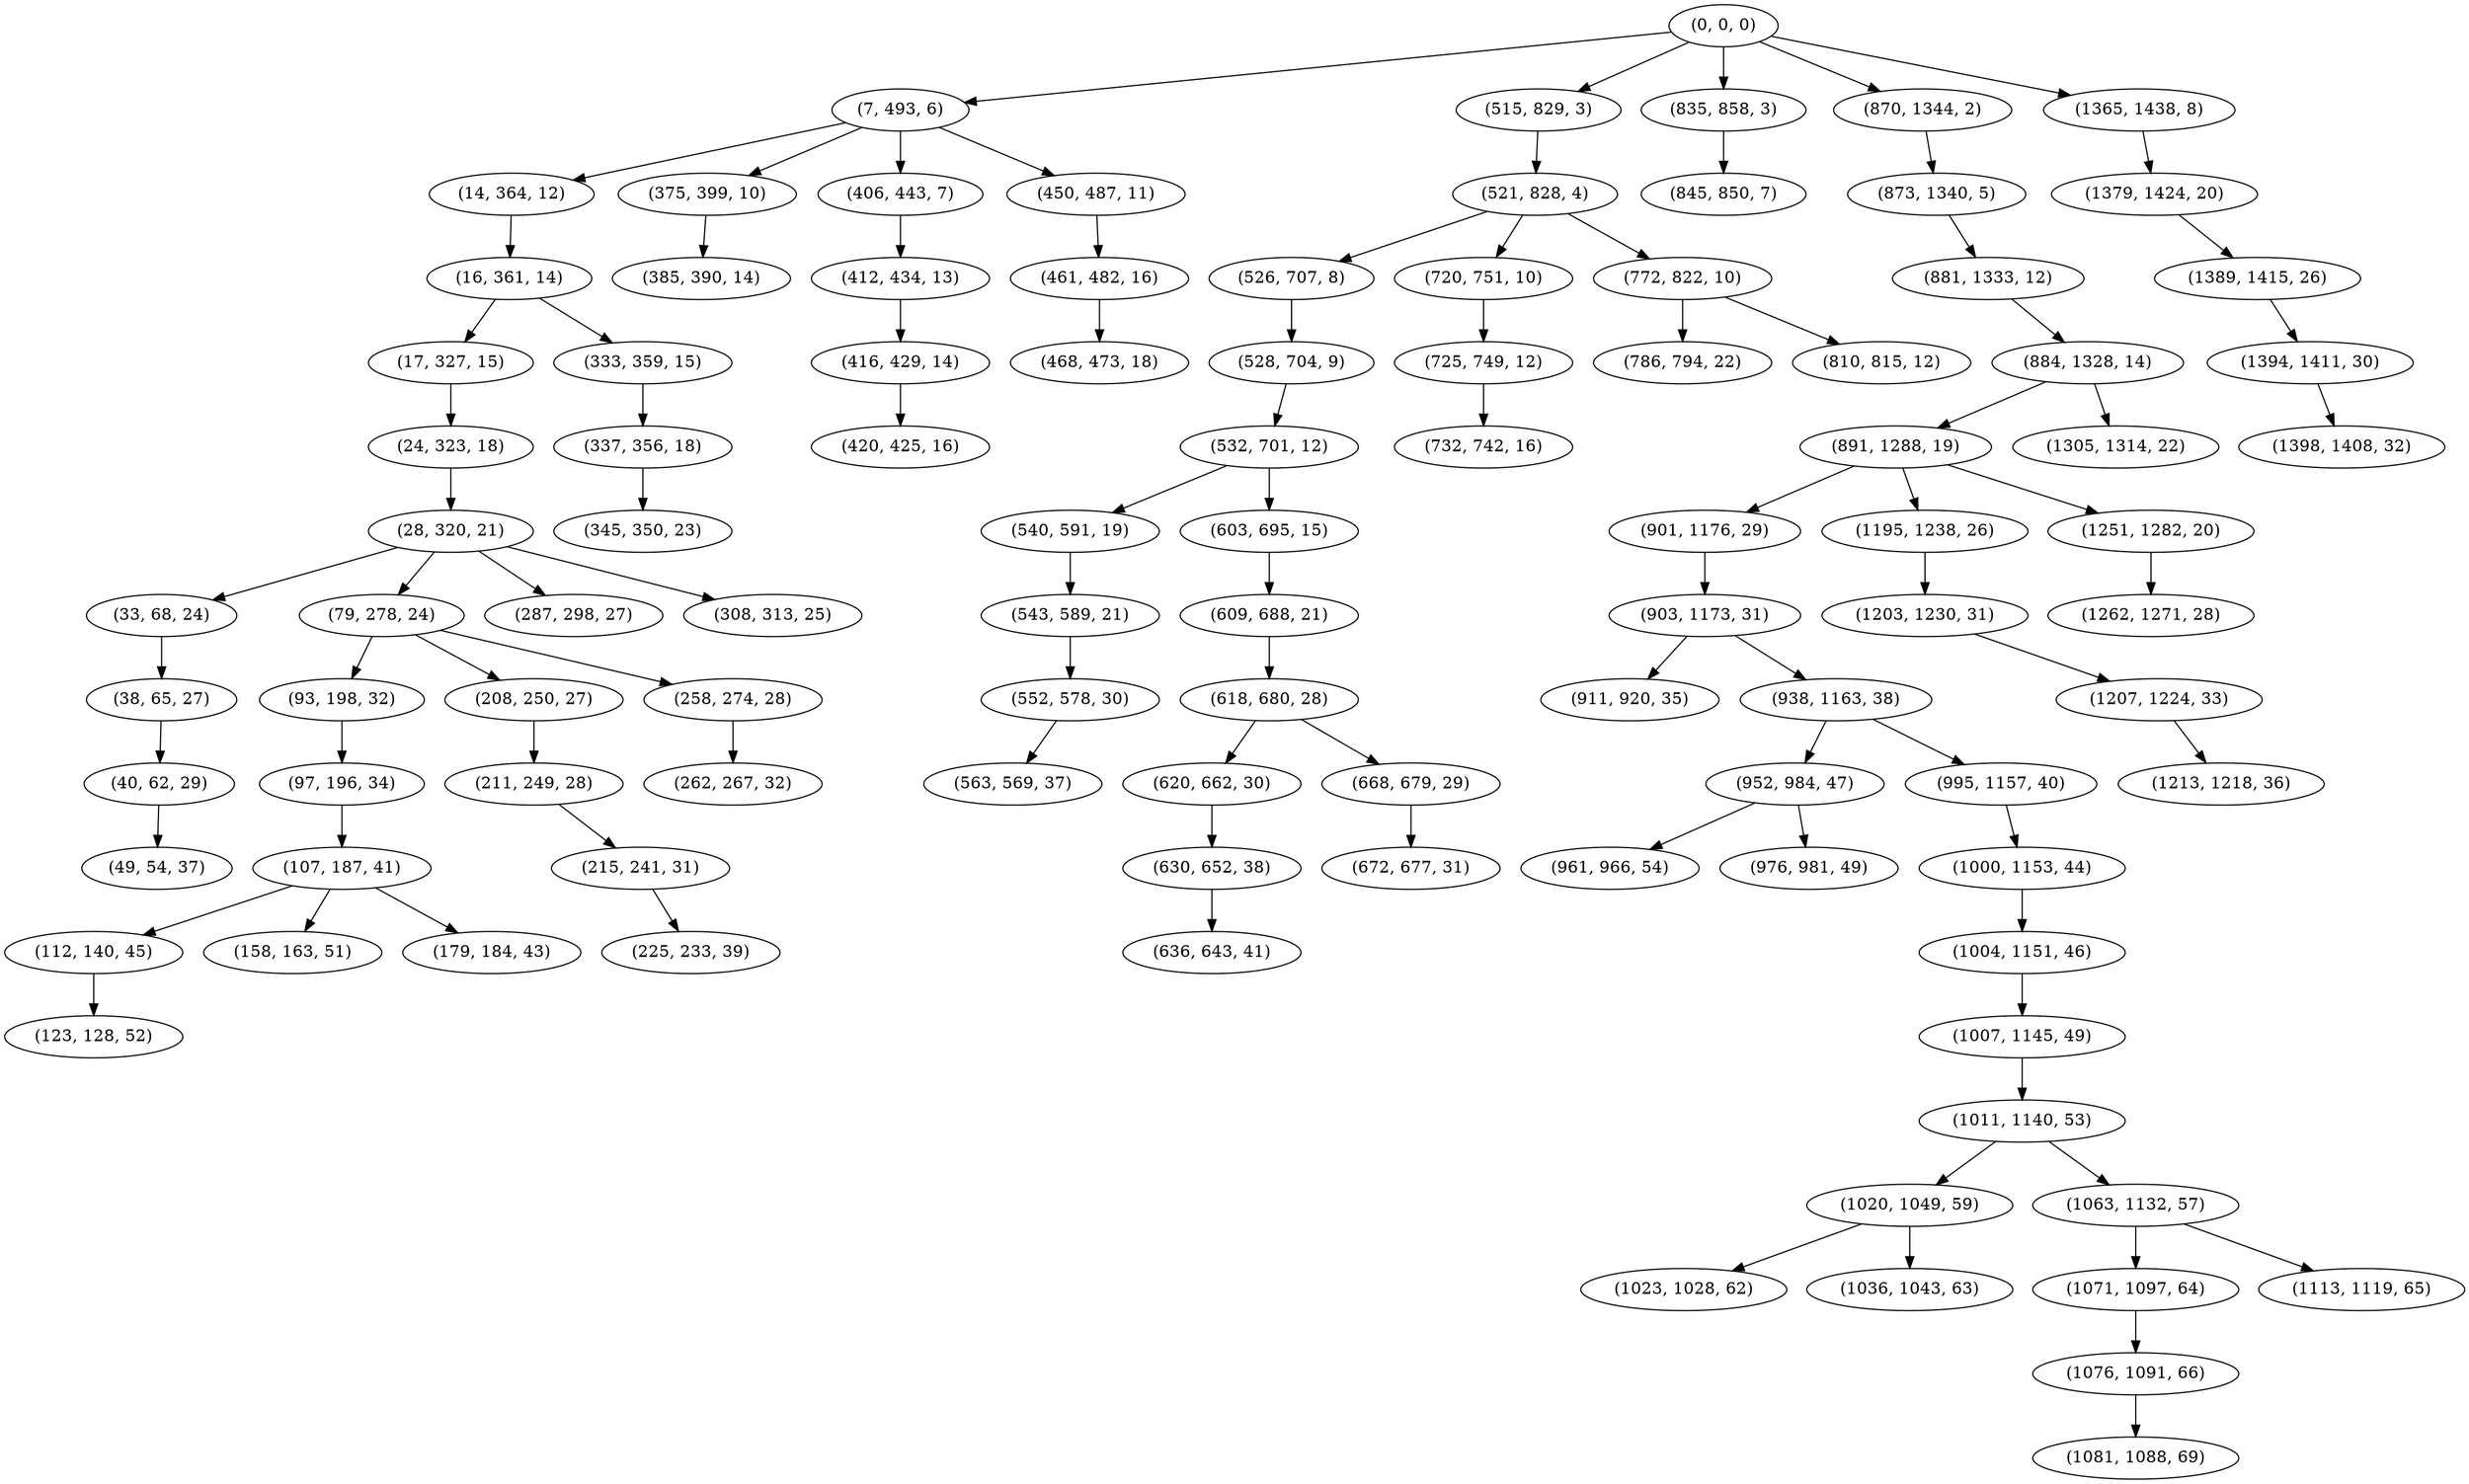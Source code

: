 digraph tree {
    "(0, 0, 0)";
    "(7, 493, 6)";
    "(14, 364, 12)";
    "(16, 361, 14)";
    "(17, 327, 15)";
    "(24, 323, 18)";
    "(28, 320, 21)";
    "(33, 68, 24)";
    "(38, 65, 27)";
    "(40, 62, 29)";
    "(49, 54, 37)";
    "(79, 278, 24)";
    "(93, 198, 32)";
    "(97, 196, 34)";
    "(107, 187, 41)";
    "(112, 140, 45)";
    "(123, 128, 52)";
    "(158, 163, 51)";
    "(179, 184, 43)";
    "(208, 250, 27)";
    "(211, 249, 28)";
    "(215, 241, 31)";
    "(225, 233, 39)";
    "(258, 274, 28)";
    "(262, 267, 32)";
    "(287, 298, 27)";
    "(308, 313, 25)";
    "(333, 359, 15)";
    "(337, 356, 18)";
    "(345, 350, 23)";
    "(375, 399, 10)";
    "(385, 390, 14)";
    "(406, 443, 7)";
    "(412, 434, 13)";
    "(416, 429, 14)";
    "(420, 425, 16)";
    "(450, 487, 11)";
    "(461, 482, 16)";
    "(468, 473, 18)";
    "(515, 829, 3)";
    "(521, 828, 4)";
    "(526, 707, 8)";
    "(528, 704, 9)";
    "(532, 701, 12)";
    "(540, 591, 19)";
    "(543, 589, 21)";
    "(552, 578, 30)";
    "(563, 569, 37)";
    "(603, 695, 15)";
    "(609, 688, 21)";
    "(618, 680, 28)";
    "(620, 662, 30)";
    "(630, 652, 38)";
    "(636, 643, 41)";
    "(668, 679, 29)";
    "(672, 677, 31)";
    "(720, 751, 10)";
    "(725, 749, 12)";
    "(732, 742, 16)";
    "(772, 822, 10)";
    "(786, 794, 22)";
    "(810, 815, 12)";
    "(835, 858, 3)";
    "(845, 850, 7)";
    "(870, 1344, 2)";
    "(873, 1340, 5)";
    "(881, 1333, 12)";
    "(884, 1328, 14)";
    "(891, 1288, 19)";
    "(901, 1176, 29)";
    "(903, 1173, 31)";
    "(911, 920, 35)";
    "(938, 1163, 38)";
    "(952, 984, 47)";
    "(961, 966, 54)";
    "(976, 981, 49)";
    "(995, 1157, 40)";
    "(1000, 1153, 44)";
    "(1004, 1151, 46)";
    "(1007, 1145, 49)";
    "(1011, 1140, 53)";
    "(1020, 1049, 59)";
    "(1023, 1028, 62)";
    "(1036, 1043, 63)";
    "(1063, 1132, 57)";
    "(1071, 1097, 64)";
    "(1076, 1091, 66)";
    "(1081, 1088, 69)";
    "(1113, 1119, 65)";
    "(1195, 1238, 26)";
    "(1203, 1230, 31)";
    "(1207, 1224, 33)";
    "(1213, 1218, 36)";
    "(1251, 1282, 20)";
    "(1262, 1271, 28)";
    "(1305, 1314, 22)";
    "(1365, 1438, 8)";
    "(1379, 1424, 20)";
    "(1389, 1415, 26)";
    "(1394, 1411, 30)";
    "(1398, 1408, 32)";
    "(0, 0, 0)" -> "(7, 493, 6)";
    "(0, 0, 0)" -> "(515, 829, 3)";
    "(0, 0, 0)" -> "(835, 858, 3)";
    "(0, 0, 0)" -> "(870, 1344, 2)";
    "(0, 0, 0)" -> "(1365, 1438, 8)";
    "(7, 493, 6)" -> "(14, 364, 12)";
    "(7, 493, 6)" -> "(375, 399, 10)";
    "(7, 493, 6)" -> "(406, 443, 7)";
    "(7, 493, 6)" -> "(450, 487, 11)";
    "(14, 364, 12)" -> "(16, 361, 14)";
    "(16, 361, 14)" -> "(17, 327, 15)";
    "(16, 361, 14)" -> "(333, 359, 15)";
    "(17, 327, 15)" -> "(24, 323, 18)";
    "(24, 323, 18)" -> "(28, 320, 21)";
    "(28, 320, 21)" -> "(33, 68, 24)";
    "(28, 320, 21)" -> "(79, 278, 24)";
    "(28, 320, 21)" -> "(287, 298, 27)";
    "(28, 320, 21)" -> "(308, 313, 25)";
    "(33, 68, 24)" -> "(38, 65, 27)";
    "(38, 65, 27)" -> "(40, 62, 29)";
    "(40, 62, 29)" -> "(49, 54, 37)";
    "(79, 278, 24)" -> "(93, 198, 32)";
    "(79, 278, 24)" -> "(208, 250, 27)";
    "(79, 278, 24)" -> "(258, 274, 28)";
    "(93, 198, 32)" -> "(97, 196, 34)";
    "(97, 196, 34)" -> "(107, 187, 41)";
    "(107, 187, 41)" -> "(112, 140, 45)";
    "(107, 187, 41)" -> "(158, 163, 51)";
    "(107, 187, 41)" -> "(179, 184, 43)";
    "(112, 140, 45)" -> "(123, 128, 52)";
    "(208, 250, 27)" -> "(211, 249, 28)";
    "(211, 249, 28)" -> "(215, 241, 31)";
    "(215, 241, 31)" -> "(225, 233, 39)";
    "(258, 274, 28)" -> "(262, 267, 32)";
    "(333, 359, 15)" -> "(337, 356, 18)";
    "(337, 356, 18)" -> "(345, 350, 23)";
    "(375, 399, 10)" -> "(385, 390, 14)";
    "(406, 443, 7)" -> "(412, 434, 13)";
    "(412, 434, 13)" -> "(416, 429, 14)";
    "(416, 429, 14)" -> "(420, 425, 16)";
    "(450, 487, 11)" -> "(461, 482, 16)";
    "(461, 482, 16)" -> "(468, 473, 18)";
    "(515, 829, 3)" -> "(521, 828, 4)";
    "(521, 828, 4)" -> "(526, 707, 8)";
    "(521, 828, 4)" -> "(720, 751, 10)";
    "(521, 828, 4)" -> "(772, 822, 10)";
    "(526, 707, 8)" -> "(528, 704, 9)";
    "(528, 704, 9)" -> "(532, 701, 12)";
    "(532, 701, 12)" -> "(540, 591, 19)";
    "(532, 701, 12)" -> "(603, 695, 15)";
    "(540, 591, 19)" -> "(543, 589, 21)";
    "(543, 589, 21)" -> "(552, 578, 30)";
    "(552, 578, 30)" -> "(563, 569, 37)";
    "(603, 695, 15)" -> "(609, 688, 21)";
    "(609, 688, 21)" -> "(618, 680, 28)";
    "(618, 680, 28)" -> "(620, 662, 30)";
    "(618, 680, 28)" -> "(668, 679, 29)";
    "(620, 662, 30)" -> "(630, 652, 38)";
    "(630, 652, 38)" -> "(636, 643, 41)";
    "(668, 679, 29)" -> "(672, 677, 31)";
    "(720, 751, 10)" -> "(725, 749, 12)";
    "(725, 749, 12)" -> "(732, 742, 16)";
    "(772, 822, 10)" -> "(786, 794, 22)";
    "(772, 822, 10)" -> "(810, 815, 12)";
    "(835, 858, 3)" -> "(845, 850, 7)";
    "(870, 1344, 2)" -> "(873, 1340, 5)";
    "(873, 1340, 5)" -> "(881, 1333, 12)";
    "(881, 1333, 12)" -> "(884, 1328, 14)";
    "(884, 1328, 14)" -> "(891, 1288, 19)";
    "(884, 1328, 14)" -> "(1305, 1314, 22)";
    "(891, 1288, 19)" -> "(901, 1176, 29)";
    "(891, 1288, 19)" -> "(1195, 1238, 26)";
    "(891, 1288, 19)" -> "(1251, 1282, 20)";
    "(901, 1176, 29)" -> "(903, 1173, 31)";
    "(903, 1173, 31)" -> "(911, 920, 35)";
    "(903, 1173, 31)" -> "(938, 1163, 38)";
    "(938, 1163, 38)" -> "(952, 984, 47)";
    "(938, 1163, 38)" -> "(995, 1157, 40)";
    "(952, 984, 47)" -> "(961, 966, 54)";
    "(952, 984, 47)" -> "(976, 981, 49)";
    "(995, 1157, 40)" -> "(1000, 1153, 44)";
    "(1000, 1153, 44)" -> "(1004, 1151, 46)";
    "(1004, 1151, 46)" -> "(1007, 1145, 49)";
    "(1007, 1145, 49)" -> "(1011, 1140, 53)";
    "(1011, 1140, 53)" -> "(1020, 1049, 59)";
    "(1011, 1140, 53)" -> "(1063, 1132, 57)";
    "(1020, 1049, 59)" -> "(1023, 1028, 62)";
    "(1020, 1049, 59)" -> "(1036, 1043, 63)";
    "(1063, 1132, 57)" -> "(1071, 1097, 64)";
    "(1063, 1132, 57)" -> "(1113, 1119, 65)";
    "(1071, 1097, 64)" -> "(1076, 1091, 66)";
    "(1076, 1091, 66)" -> "(1081, 1088, 69)";
    "(1195, 1238, 26)" -> "(1203, 1230, 31)";
    "(1203, 1230, 31)" -> "(1207, 1224, 33)";
    "(1207, 1224, 33)" -> "(1213, 1218, 36)";
    "(1251, 1282, 20)" -> "(1262, 1271, 28)";
    "(1365, 1438, 8)" -> "(1379, 1424, 20)";
    "(1379, 1424, 20)" -> "(1389, 1415, 26)";
    "(1389, 1415, 26)" -> "(1394, 1411, 30)";
    "(1394, 1411, 30)" -> "(1398, 1408, 32)";
}

